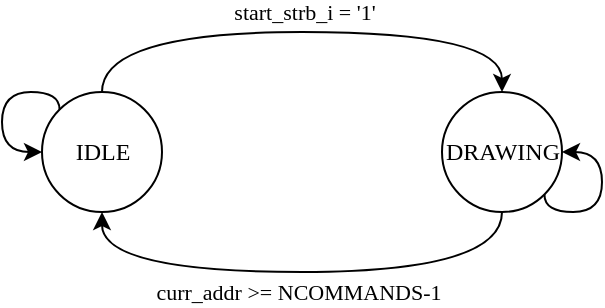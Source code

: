 <mxfile version="16.1.2" type="device"><diagram id="FpCRJLObD6iHkg5yrRRm" name="Seite-1"><mxGraphModel dx="435" dy="404" grid="1" gridSize="10" guides="1" tooltips="1" connect="1" arrows="1" fold="1" page="1" pageScale="1" pageWidth="1169" pageHeight="827" math="0" shadow="0"><root><mxCell id="0"/><mxCell id="1" parent="0"/><mxCell id="UDJ_4GBHvXBZLz4vAbJJ-17" style="edgeStyle=orthogonalEdgeStyle;curved=1;rounded=0;orthogonalLoop=1;jettySize=auto;html=1;exitX=0.5;exitY=0;exitDx=0;exitDy=0;entryX=0.5;entryY=0;entryDx=0;entryDy=0;" edge="1" parent="1" source="UDJ_4GBHvXBZLz4vAbJJ-1" target="UDJ_4GBHvXBZLz4vAbJJ-2"><mxGeometry relative="1" as="geometry"><Array as="points"><mxPoint x="320" y="220"/><mxPoint x="520" y="220"/></Array></mxGeometry></mxCell><mxCell id="UDJ_4GBHvXBZLz4vAbJJ-22" value="start_strb_i = '1'" style="edgeLabel;html=1;align=center;verticalAlign=middle;resizable=0;points=[];fontFamily=Lucida Console;" vertex="1" connectable="0" parent="UDJ_4GBHvXBZLz4vAbJJ-17"><mxGeometry x="0.042" y="1" relative="1" as="geometry"><mxPoint x="-5" y="-9" as="offset"/></mxGeometry></mxCell><mxCell id="UDJ_4GBHvXBZLz4vAbJJ-1" value="&lt;font face=&quot;Lucida Console&quot;&gt;IDLE&lt;/font&gt;" style="shape=ellipse;html=1;dashed=0;whitespace=wrap;aspect=fixed;perimeter=ellipsePerimeter;" vertex="1" parent="1"><mxGeometry x="290" y="250" width="60" height="60" as="geometry"/></mxCell><mxCell id="UDJ_4GBHvXBZLz4vAbJJ-18" style="edgeStyle=orthogonalEdgeStyle;curved=1;rounded=0;orthogonalLoop=1;jettySize=auto;html=1;exitX=0.5;exitY=1;exitDx=0;exitDy=0;entryX=0.5;entryY=1;entryDx=0;entryDy=0;" edge="1" parent="1" source="UDJ_4GBHvXBZLz4vAbJJ-2" target="UDJ_4GBHvXBZLz4vAbJJ-1"><mxGeometry relative="1" as="geometry"><Array as="points"><mxPoint x="520" y="340"/><mxPoint x="320" y="340"/></Array></mxGeometry></mxCell><mxCell id="UDJ_4GBHvXBZLz4vAbJJ-21" value="&lt;font face=&quot;Lucida Console&quot;&gt;curr_addr &amp;gt;= NCOMMANDS-1&lt;/font&gt;" style="edgeLabel;html=1;align=center;verticalAlign=middle;resizable=0;points=[];" vertex="1" connectable="0" parent="UDJ_4GBHvXBZLz4vAbJJ-18"><mxGeometry x="-0.063" y="1" relative="1" as="geometry"><mxPoint x="-10" y="9" as="offset"/></mxGeometry></mxCell><mxCell id="UDJ_4GBHvXBZLz4vAbJJ-2" value="&lt;font face=&quot;Lucida Console&quot;&gt;DRAWING&lt;/font&gt;" style="shape=ellipse;html=1;dashed=0;whitespace=wrap;aspect=fixed;perimeter=ellipsePerimeter;" vertex="1" parent="1"><mxGeometry x="490" y="250" width="60" height="60" as="geometry"/></mxCell><mxCell id="UDJ_4GBHvXBZLz4vAbJJ-19" style="edgeStyle=orthogonalEdgeStyle;curved=1;rounded=0;orthogonalLoop=1;jettySize=auto;html=1;exitX=0;exitY=0;exitDx=0;exitDy=0;entryX=0;entryY=0.5;entryDx=0;entryDy=0;" edge="1" parent="1" source="UDJ_4GBHvXBZLz4vAbJJ-1" target="UDJ_4GBHvXBZLz4vAbJJ-1"><mxGeometry relative="1" as="geometry"><Array as="points"><mxPoint x="299" y="250"/><mxPoint x="270" y="250"/><mxPoint x="270" y="280"/></Array></mxGeometry></mxCell><mxCell id="UDJ_4GBHvXBZLz4vAbJJ-20" style="edgeStyle=orthogonalEdgeStyle;curved=1;rounded=0;orthogonalLoop=1;jettySize=auto;html=1;exitX=1;exitY=1;exitDx=0;exitDy=0;entryX=1;entryY=0.5;entryDx=0;entryDy=0;" edge="1" parent="1" source="UDJ_4GBHvXBZLz4vAbJJ-2" target="UDJ_4GBHvXBZLz4vAbJJ-2"><mxGeometry relative="1" as="geometry"><Array as="points"><mxPoint x="541" y="310"/><mxPoint x="570" y="310"/><mxPoint x="570" y="280"/></Array></mxGeometry></mxCell></root></mxGraphModel></diagram></mxfile>